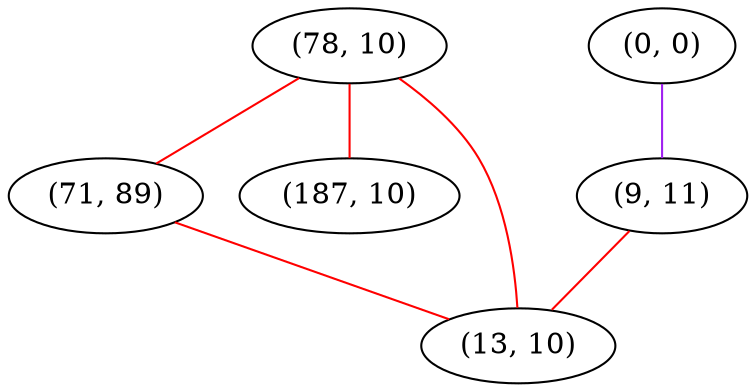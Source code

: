 graph "" {
"(78, 10)";
"(0, 0)";
"(71, 89)";
"(187, 10)";
"(9, 11)";
"(13, 10)";
"(78, 10)" -- "(187, 10)"  [color=red, key=0, weight=1];
"(78, 10)" -- "(13, 10)"  [color=red, key=0, weight=1];
"(78, 10)" -- "(71, 89)"  [color=red, key=0, weight=1];
"(0, 0)" -- "(9, 11)"  [color=purple, key=0, weight=4];
"(71, 89)" -- "(13, 10)"  [color=red, key=0, weight=1];
"(9, 11)" -- "(13, 10)"  [color=red, key=0, weight=1];
}
